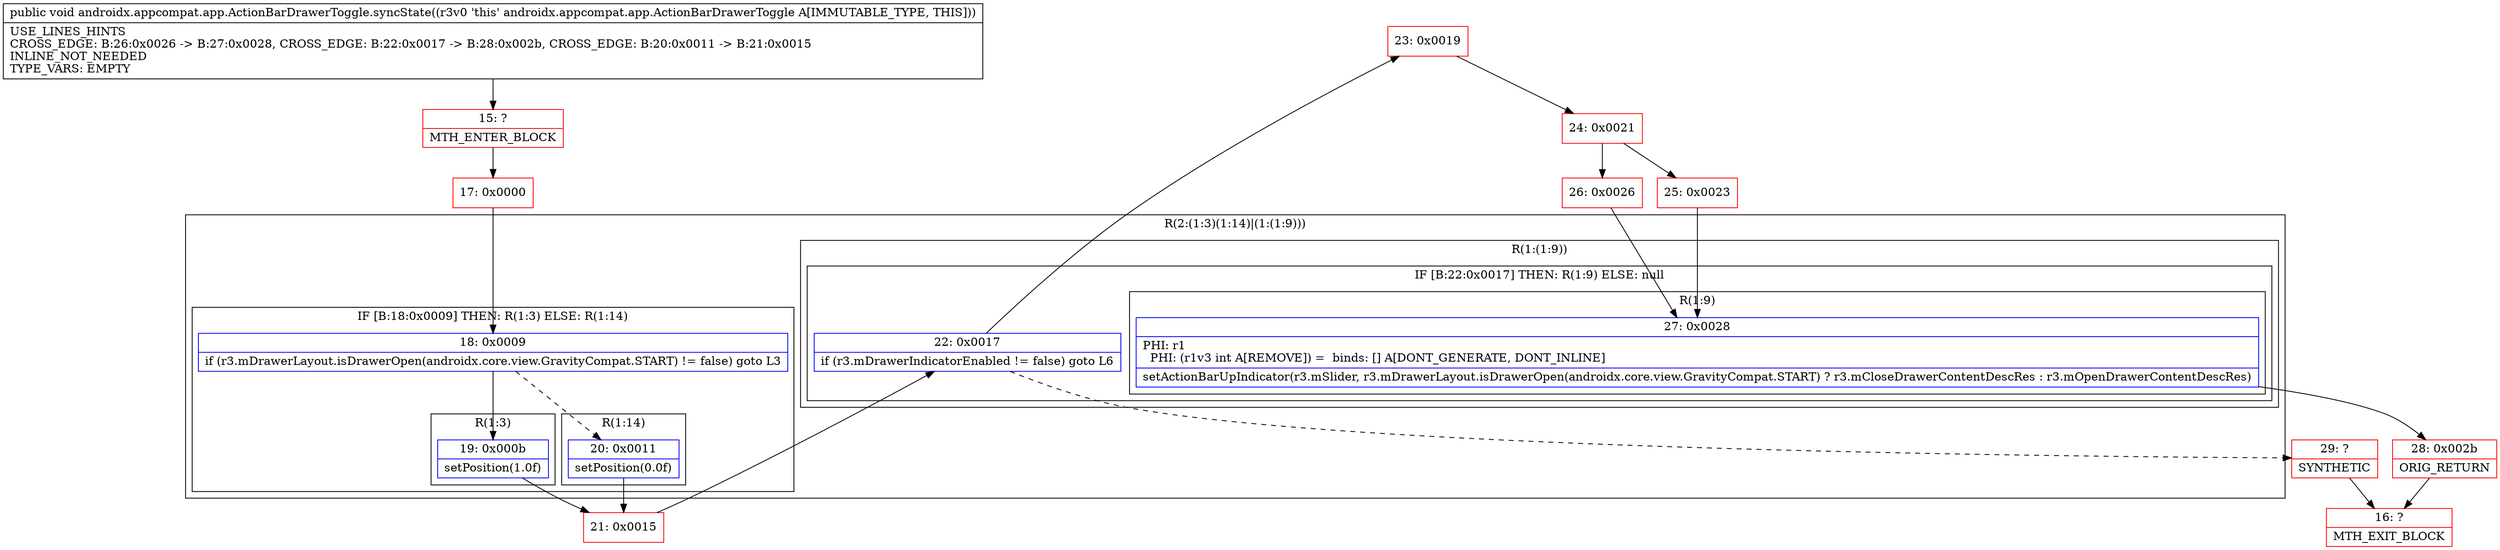 digraph "CFG forandroidx.appcompat.app.ActionBarDrawerToggle.syncState()V" {
subgraph cluster_Region_1098681035 {
label = "R(2:(1:3)(1:14)|(1:(1:9)))";
node [shape=record,color=blue];
subgraph cluster_IfRegion_267081476 {
label = "IF [B:18:0x0009] THEN: R(1:3) ELSE: R(1:14)";
node [shape=record,color=blue];
Node_18 [shape=record,label="{18\:\ 0x0009|if (r3.mDrawerLayout.isDrawerOpen(androidx.core.view.GravityCompat.START) != false) goto L3\l}"];
subgraph cluster_Region_2130527275 {
label = "R(1:3)";
node [shape=record,color=blue];
Node_19 [shape=record,label="{19\:\ 0x000b|setPosition(1.0f)\l}"];
}
subgraph cluster_Region_1619678620 {
label = "R(1:14)";
node [shape=record,color=blue];
Node_20 [shape=record,label="{20\:\ 0x0011|setPosition(0.0f)\l}"];
}
}
subgraph cluster_Region_1166389652 {
label = "R(1:(1:9))";
node [shape=record,color=blue];
subgraph cluster_IfRegion_277056855 {
label = "IF [B:22:0x0017] THEN: R(1:9) ELSE: null";
node [shape=record,color=blue];
Node_22 [shape=record,label="{22\:\ 0x0017|if (r3.mDrawerIndicatorEnabled != false) goto L6\l}"];
subgraph cluster_Region_80437104 {
label = "R(1:9)";
node [shape=record,color=blue];
Node_27 [shape=record,label="{27\:\ 0x0028|PHI: r1 \l  PHI: (r1v3 int A[REMOVE]) =  binds: [] A[DONT_GENERATE, DONT_INLINE]\l|setActionBarUpIndicator(r3.mSlider, r3.mDrawerLayout.isDrawerOpen(androidx.core.view.GravityCompat.START) ? r3.mCloseDrawerContentDescRes : r3.mOpenDrawerContentDescRes)\l}"];
}
}
}
}
Node_15 [shape=record,color=red,label="{15\:\ ?|MTH_ENTER_BLOCK\l}"];
Node_17 [shape=record,color=red,label="{17\:\ 0x0000}"];
Node_21 [shape=record,color=red,label="{21\:\ 0x0015}"];
Node_23 [shape=record,color=red,label="{23\:\ 0x0019}"];
Node_24 [shape=record,color=red,label="{24\:\ 0x0021}"];
Node_25 [shape=record,color=red,label="{25\:\ 0x0023}"];
Node_28 [shape=record,color=red,label="{28\:\ 0x002b|ORIG_RETURN\l}"];
Node_16 [shape=record,color=red,label="{16\:\ ?|MTH_EXIT_BLOCK\l}"];
Node_26 [shape=record,color=red,label="{26\:\ 0x0026}"];
Node_29 [shape=record,color=red,label="{29\:\ ?|SYNTHETIC\l}"];
MethodNode[shape=record,label="{public void androidx.appcompat.app.ActionBarDrawerToggle.syncState((r3v0 'this' androidx.appcompat.app.ActionBarDrawerToggle A[IMMUTABLE_TYPE, THIS]))  | USE_LINES_HINTS\lCROSS_EDGE: B:26:0x0026 \-\> B:27:0x0028, CROSS_EDGE: B:22:0x0017 \-\> B:28:0x002b, CROSS_EDGE: B:20:0x0011 \-\> B:21:0x0015\lINLINE_NOT_NEEDED\lTYPE_VARS: EMPTY\l}"];
MethodNode -> Node_15;Node_18 -> Node_19;
Node_18 -> Node_20[style=dashed];
Node_19 -> Node_21;
Node_20 -> Node_21;
Node_22 -> Node_23;
Node_22 -> Node_29[style=dashed];
Node_27 -> Node_28;
Node_15 -> Node_17;
Node_17 -> Node_18;
Node_21 -> Node_22;
Node_23 -> Node_24;
Node_24 -> Node_25;
Node_24 -> Node_26;
Node_25 -> Node_27;
Node_28 -> Node_16;
Node_26 -> Node_27;
Node_29 -> Node_16;
}

